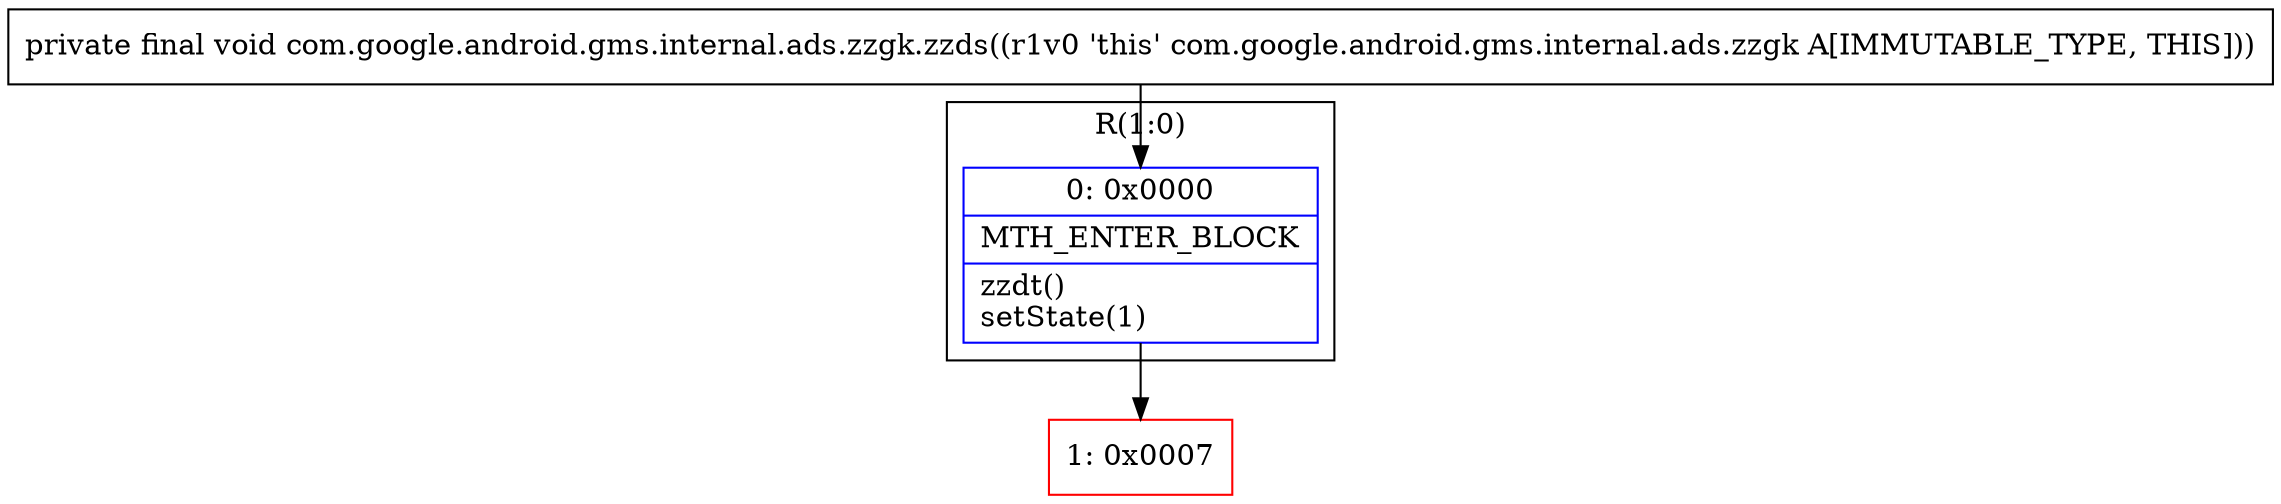 digraph "CFG forcom.google.android.gms.internal.ads.zzgk.zzds()V" {
subgraph cluster_Region_1929590552 {
label = "R(1:0)";
node [shape=record,color=blue];
Node_0 [shape=record,label="{0\:\ 0x0000|MTH_ENTER_BLOCK\l|zzdt()\lsetState(1)\l}"];
}
Node_1 [shape=record,color=red,label="{1\:\ 0x0007}"];
MethodNode[shape=record,label="{private final void com.google.android.gms.internal.ads.zzgk.zzds((r1v0 'this' com.google.android.gms.internal.ads.zzgk A[IMMUTABLE_TYPE, THIS])) }"];
MethodNode -> Node_0;
Node_0 -> Node_1;
}

